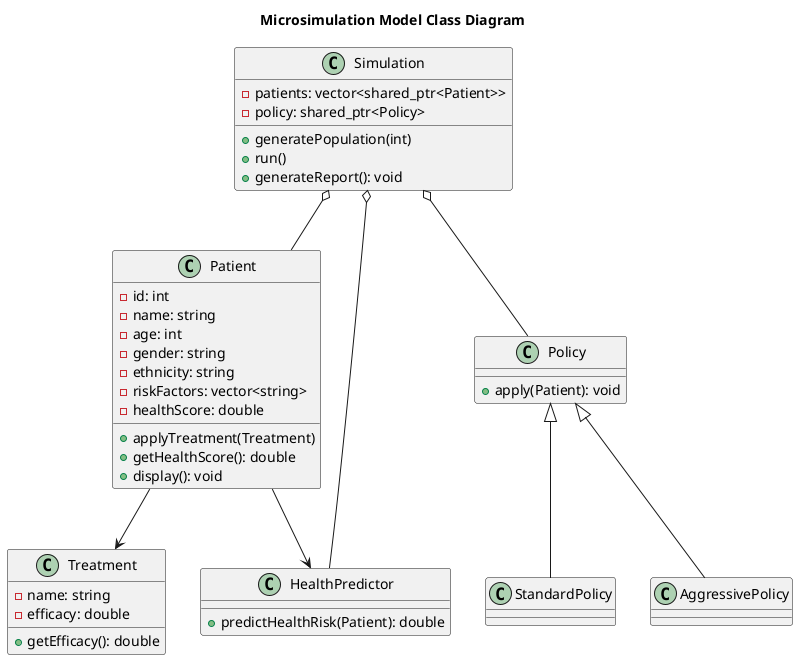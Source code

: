 @startuml
title Microsimulation Model Class Diagram

class Patient {
    - id: int
    - name: string
    - age: int
    - gender: string
    - ethnicity: string
    - riskFactors: vector<string>
    - healthScore: double
    + applyTreatment(Treatment)
    + getHealthScore(): double
    + display(): void
}

class Policy {
    + apply(Patient): void
}

class Treatment {
    - name: string
    - efficacy: double
    + getEfficacy(): double
}

class HealthPredictor {
    + predictHealthRisk(Patient): double
}

class Simulation {
    - patients: vector<shared_ptr<Patient>>
    - policy: shared_ptr<Policy>
    + generatePopulation(int)
    + run()
    + generateReport(): void
}

Policy <|-- StandardPolicy
Policy <|-- AggressivePolicy
Simulation o-- Patient
Simulation o-- Policy
Simulation o-- HealthPredictor
Patient --> Treatment
Patient --> HealthPredictor

@enduml
